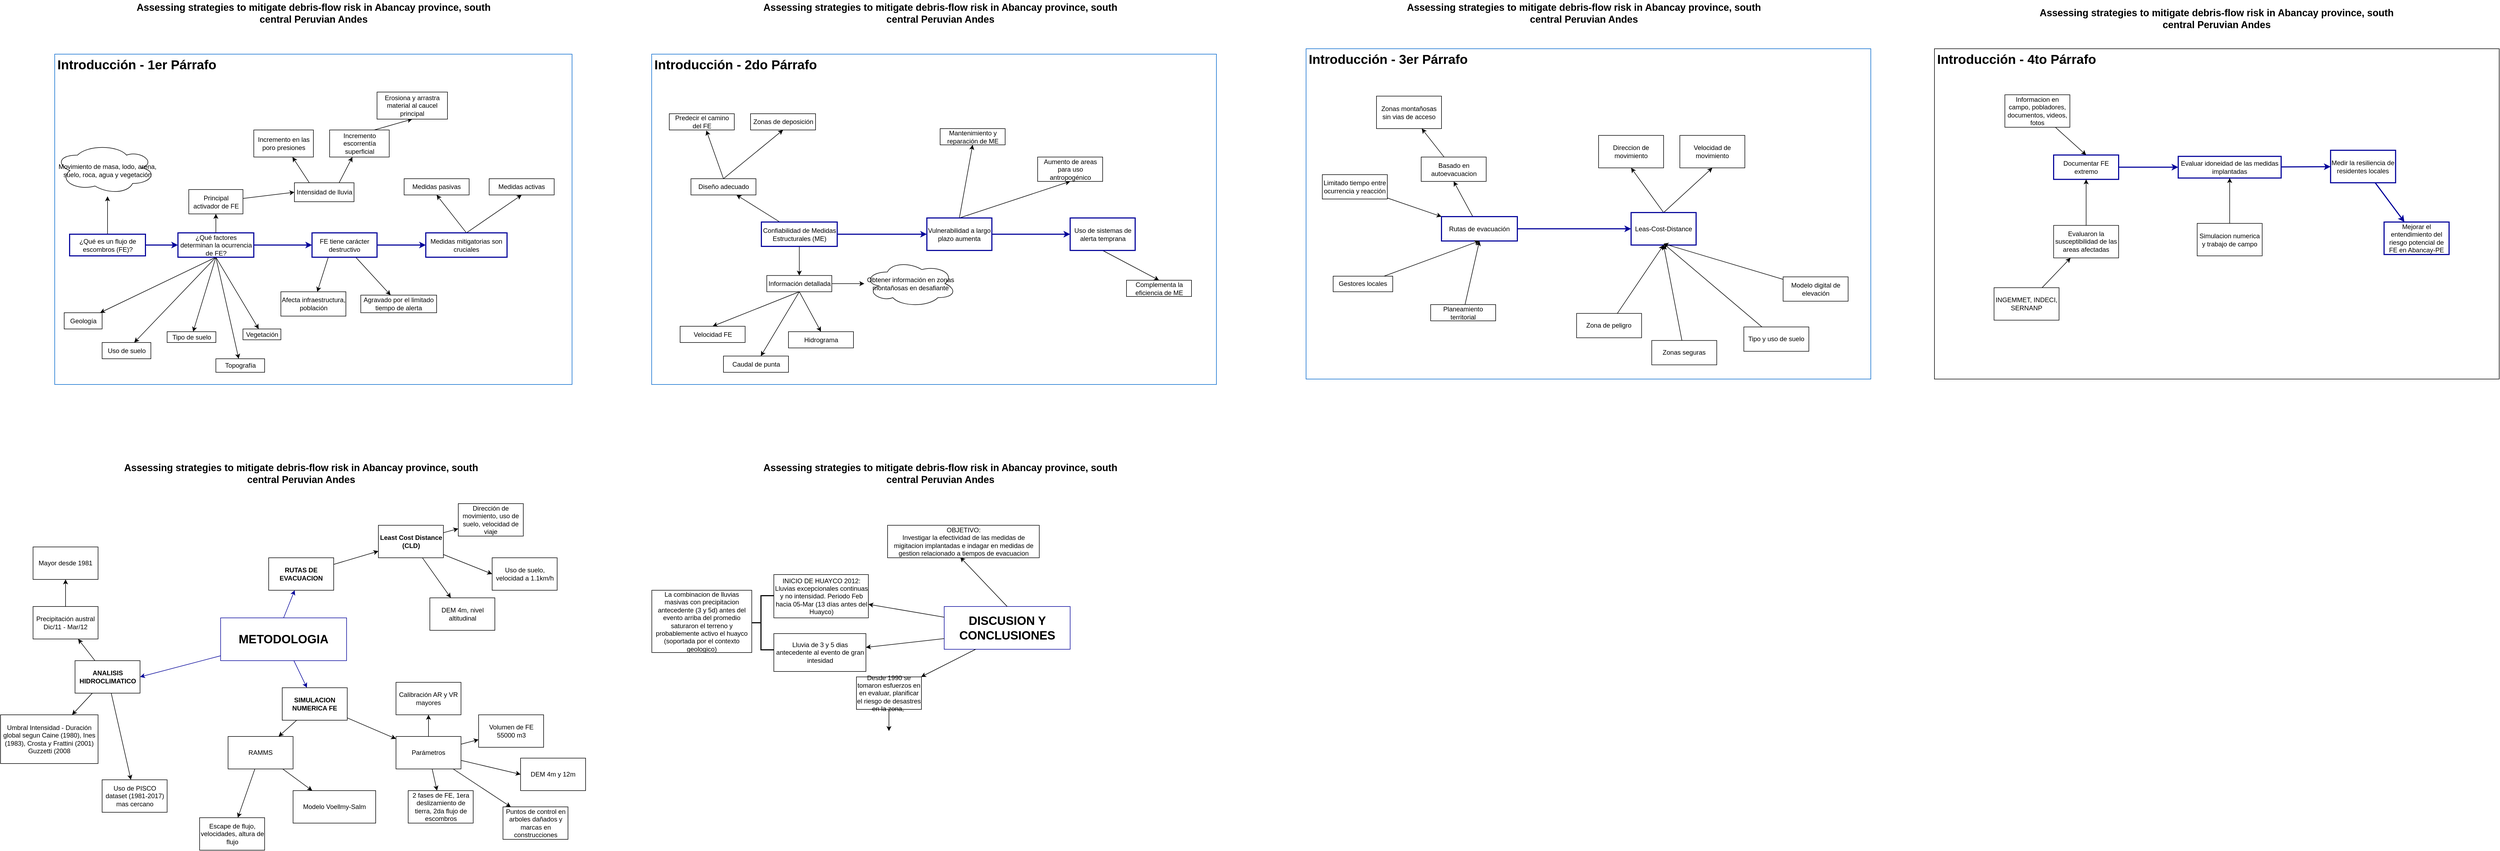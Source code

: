 <mxfile version="13.10.4" type="github">
  <diagram id="wpLm4l1lKHVmqFgt216w" name="Page-1">
    <mxGraphModel dx="868" dy="450" grid="1" gridSize="10" guides="1" tooltips="1" connect="1" arrows="1" fold="1" page="1" pageScale="1" pageWidth="1169" pageHeight="827" math="0" shadow="0">
      <root>
        <mxCell id="0" />
        <mxCell id="1" parent="0" />
        <mxCell id="ySZGsKwig4zXzQ0qDYDw-18" value="&lt;h1&gt;Introducción - 1er Párrafo&lt;/h1&gt;" style="text;html=1;spacing=5;spacingTop=-20;whiteSpace=wrap;overflow=hidden;rounded=0;strokeColor=#0066CC;direction=west;" parent="1" vertex="1">
          <mxGeometry x="130" y="130" width="955" height="610" as="geometry" />
        </mxCell>
        <mxCell id="wNgRPNMnROrw59EM7K4U-3" value="" style="edgeStyle=orthogonalEdgeStyle;rounded=0;orthogonalLoop=1;jettySize=auto;html=1;strokeColor=#000099;strokeWidth=2;" parent="1" source="5baozU0yPbvPERcWP2Hg-1" target="wNgRPNMnROrw59EM7K4U-1" edge="1">
          <mxGeometry relative="1" as="geometry" />
        </mxCell>
        <mxCell id="wNgRPNMnROrw59EM7K4U-36" value="" style="edgeStyle=none;rounded=0;orthogonalLoop=1;jettySize=auto;html=1;" parent="1" source="5baozU0yPbvPERcWP2Hg-1" target="wNgRPNMnROrw59EM7K4U-35" edge="1">
          <mxGeometry relative="1" as="geometry" />
        </mxCell>
        <mxCell id="5baozU0yPbvPERcWP2Hg-1" value="¿Qué es un flujo de escombros (FE)?" style="rounded=0;whiteSpace=wrap;html=1;strokeColor=#000099;strokeWidth=2;" parent="1" vertex="1">
          <mxGeometry x="157.5" y="462.5" width="140" height="40" as="geometry" />
        </mxCell>
        <mxCell id="5baozU0yPbvPERcWP2Hg-2" value="&lt;div style=&quot;font-size: 18px&quot;&gt;&lt;font style=&quot;font-size: 18px&quot;&gt;&lt;b&gt;Assessing strategies to mitigate debris-flow risk in Abancay province,&amp;nbsp;&lt;/b&gt;&lt;/font&gt;&lt;b&gt;south central Peruvian Andes&lt;/b&gt;&lt;/div&gt;" style="text;html=1;strokeColor=none;fillColor=none;align=center;verticalAlign=middle;whiteSpace=wrap;rounded=0;" parent="1" vertex="1">
          <mxGeometry x="277.5" y="30" width="660" height="50" as="geometry" />
        </mxCell>
        <mxCell id="fSxVsInOuan3p5r798gy-10" value="" style="edgeStyle=orthogonalEdgeStyle;rounded=0;orthogonalLoop=1;jettySize=auto;html=1;" parent="1" edge="1">
          <mxGeometry relative="1" as="geometry">
            <mxPoint x="625.0" y="290" as="sourcePoint" />
          </mxGeometry>
        </mxCell>
        <mxCell id="fSxVsInOuan3p5r798gy-11" value="" style="edgeStyle=orthogonalEdgeStyle;rounded=0;orthogonalLoop=1;jettySize=auto;html=1;" parent="1" edge="1">
          <mxGeometry relative="1" as="geometry">
            <mxPoint x="625.0" y="410" as="sourcePoint" />
          </mxGeometry>
        </mxCell>
        <mxCell id="wNgRPNMnROrw59EM7K4U-4" value="" style="edgeStyle=orthogonalEdgeStyle;rounded=0;orthogonalLoop=1;jettySize=auto;html=1;" parent="1" source="wNgRPNMnROrw59EM7K4U-1" target="wNgRPNMnROrw59EM7K4U-2" edge="1">
          <mxGeometry relative="1" as="geometry" />
        </mxCell>
        <mxCell id="wNgRPNMnROrw59EM7K4U-22" value="" style="rounded=0;orthogonalLoop=1;jettySize=auto;html=1;exitX=0.5;exitY=1;exitDx=0;exitDy=0;" parent="1" source="wNgRPNMnROrw59EM7K4U-1" target="wNgRPNMnROrw59EM7K4U-21" edge="1">
          <mxGeometry relative="1" as="geometry" />
        </mxCell>
        <mxCell id="wNgRPNMnROrw59EM7K4U-26" style="edgeStyle=none;rounded=0;orthogonalLoop=1;jettySize=auto;html=1;exitX=0.5;exitY=1;exitDx=0;exitDy=0;" parent="1" source="wNgRPNMnROrw59EM7K4U-1" target="wNgRPNMnROrw59EM7K4U-28" edge="1">
          <mxGeometry relative="1" as="geometry">
            <mxPoint x="477.5" y="617.5" as="targetPoint" />
          </mxGeometry>
        </mxCell>
        <mxCell id="wNgRPNMnROrw59EM7K4U-29" style="edgeStyle=none;rounded=0;orthogonalLoop=1;jettySize=auto;html=1;exitX=0.5;exitY=1;exitDx=0;exitDy=0;" parent="1" source="wNgRPNMnROrw59EM7K4U-1" target="wNgRPNMnROrw59EM7K4U-30" edge="1">
          <mxGeometry relative="1" as="geometry">
            <mxPoint x="267.5" y="717.5" as="targetPoint" />
          </mxGeometry>
        </mxCell>
        <mxCell id="wNgRPNMnROrw59EM7K4U-31" style="edgeStyle=none;rounded=0;orthogonalLoop=1;jettySize=auto;html=1;exitX=0.5;exitY=1;exitDx=0;exitDy=0;" parent="1" source="wNgRPNMnROrw59EM7K4U-1" target="wNgRPNMnROrw59EM7K4U-32" edge="1">
          <mxGeometry relative="1" as="geometry">
            <mxPoint x="417.676" y="697.5" as="targetPoint" />
          </mxGeometry>
        </mxCell>
        <mxCell id="wNgRPNMnROrw59EM7K4U-33" style="edgeStyle=none;rounded=0;orthogonalLoop=1;jettySize=auto;html=1;exitX=0.5;exitY=1;exitDx=0;exitDy=0;" parent="1" source="wNgRPNMnROrw59EM7K4U-1" target="wNgRPNMnROrw59EM7K4U-34" edge="1">
          <mxGeometry relative="1" as="geometry">
            <mxPoint x="627.5" y="667.5" as="targetPoint" />
          </mxGeometry>
        </mxCell>
        <mxCell id="ySZGsKwig4zXzQ0qDYDw-6" value="" style="edgeStyle=none;rounded=0;orthogonalLoop=1;jettySize=auto;html=1;strokeColor=#000099;strokeWidth=2;" parent="1" source="wNgRPNMnROrw59EM7K4U-1" target="ySZGsKwig4zXzQ0qDYDw-5" edge="1">
          <mxGeometry relative="1" as="geometry" />
        </mxCell>
        <mxCell id="wNgRPNMnROrw59EM7K4U-1" value="¿Qué factores determinan la ocurrencia de FE?" style="rounded=0;whiteSpace=wrap;html=1;strokeColor=#000099;strokeWidth=2;" parent="1" vertex="1">
          <mxGeometry x="357.5" y="460" width="140" height="45" as="geometry" />
        </mxCell>
        <mxCell id="wNgRPNMnROrw59EM7K4U-38" value="" style="edgeStyle=none;rounded=0;orthogonalLoop=1;jettySize=auto;html=1;exitX=0.25;exitY=0;exitDx=0;exitDy=0;" parent="1" source="wNgRPNMnROrw59EM7K4U-42" target="wNgRPNMnROrw59EM7K4U-37" edge="1">
          <mxGeometry relative="1" as="geometry">
            <mxPoint x="605.5" y="397.5" as="sourcePoint" />
          </mxGeometry>
        </mxCell>
        <mxCell id="wNgRPNMnROrw59EM7K4U-41" value="" style="edgeStyle=none;rounded=0;orthogonalLoop=1;jettySize=auto;html=1;exitX=0.75;exitY=0;exitDx=0;exitDy=0;" parent="1" source="wNgRPNMnROrw59EM7K4U-42" target="wNgRPNMnROrw59EM7K4U-40" edge="1">
          <mxGeometry relative="1" as="geometry">
            <mxPoint x="627.5" y="397.5" as="sourcePoint" />
          </mxGeometry>
        </mxCell>
        <mxCell id="wNgRPNMnROrw59EM7K4U-43" style="edgeStyle=none;rounded=0;orthogonalLoop=1;jettySize=auto;html=1;entryX=0;entryY=0.5;entryDx=0;entryDy=0;" parent="1" source="wNgRPNMnROrw59EM7K4U-2" target="wNgRPNMnROrw59EM7K4U-42" edge="1">
          <mxGeometry relative="1" as="geometry" />
        </mxCell>
        <mxCell id="wNgRPNMnROrw59EM7K4U-2" value="Principal activador de FE" style="rounded=0;whiteSpace=wrap;html=1;" parent="1" vertex="1">
          <mxGeometry x="377.5" y="380" width="100" height="45" as="geometry" />
        </mxCell>
        <mxCell id="wNgRPNMnROrw59EM7K4U-21" value="Geología" style="whiteSpace=wrap;html=1;rounded=0;" parent="1" vertex="1">
          <mxGeometry x="147.5" y="607.5" width="70" height="30" as="geometry" />
        </mxCell>
        <mxCell id="wNgRPNMnROrw59EM7K4U-28" value="Topografía" style="rounded=0;whiteSpace=wrap;html=1;" parent="1" vertex="1">
          <mxGeometry x="427.5" y="692.5" width="90" height="25" as="geometry" />
        </mxCell>
        <mxCell id="wNgRPNMnROrw59EM7K4U-30" value="Uso de suelo" style="rounded=0;whiteSpace=wrap;html=1;" parent="1" vertex="1">
          <mxGeometry x="217.5" y="662.5" width="90" height="30" as="geometry" />
        </mxCell>
        <mxCell id="wNgRPNMnROrw59EM7K4U-32" value="Tipo de suelo" style="rounded=0;whiteSpace=wrap;html=1;" parent="1" vertex="1">
          <mxGeometry x="337.5" y="642.5" width="90" height="20" as="geometry" />
        </mxCell>
        <mxCell id="wNgRPNMnROrw59EM7K4U-34" value="Vegetación" style="rounded=0;whiteSpace=wrap;html=1;" parent="1" vertex="1">
          <mxGeometry x="477.5" y="637.5" width="70" height="20" as="geometry" />
        </mxCell>
        <mxCell id="wNgRPNMnROrw59EM7K4U-35" value="Movimiento de masa, lodo, arena, suelo, roca, agua y vegetación" style="ellipse;shape=cloud;whiteSpace=wrap;html=1;rounded=0;direction=west;" parent="1" vertex="1">
          <mxGeometry x="135" y="297.5" width="185" height="95" as="geometry" />
        </mxCell>
        <mxCell id="wNgRPNMnROrw59EM7K4U-37" value="Incremento en las poro presiones" style="rounded=0;whiteSpace=wrap;html=1;" parent="1" vertex="1">
          <mxGeometry x="497.5" y="270" width="110" height="50" as="geometry" />
        </mxCell>
        <mxCell id="ySZGsKwig4zXzQ0qDYDw-3" style="rounded=0;orthogonalLoop=1;jettySize=auto;html=1;exitX=0.75;exitY=0;exitDx=0;exitDy=0;entryX=0.5;entryY=1;entryDx=0;entryDy=0;" parent="1" source="wNgRPNMnROrw59EM7K4U-40" target="ySZGsKwig4zXzQ0qDYDw-2" edge="1">
          <mxGeometry relative="1" as="geometry" />
        </mxCell>
        <mxCell id="wNgRPNMnROrw59EM7K4U-40" value="Incremento escorrentía superficial" style="rounded=0;whiteSpace=wrap;html=1;" parent="1" vertex="1">
          <mxGeometry x="637.5" y="270" width="110" height="50" as="geometry" />
        </mxCell>
        <mxCell id="wNgRPNMnROrw59EM7K4U-42" value="Intensidad de lluvia" style="rounded=0;whiteSpace=wrap;html=1;" parent="1" vertex="1">
          <mxGeometry x="572.5" y="367.5" width="110" height="35" as="geometry" />
        </mxCell>
        <mxCell id="ySZGsKwig4zXzQ0qDYDw-2" value="Erosiona y arrastra material al caucel principal" style="rounded=0;whiteSpace=wrap;html=1;" parent="1" vertex="1">
          <mxGeometry x="725" y="200" width="130" height="50" as="geometry" />
        </mxCell>
        <mxCell id="ySZGsKwig4zXzQ0qDYDw-8" value="" style="edgeStyle=none;rounded=0;orthogonalLoop=1;jettySize=auto;html=1;" parent="1" source="ySZGsKwig4zXzQ0qDYDw-5" target="ySZGsKwig4zXzQ0qDYDw-7" edge="1">
          <mxGeometry relative="1" as="geometry" />
        </mxCell>
        <mxCell id="ySZGsKwig4zXzQ0qDYDw-9" style="edgeStyle=none;rounded=0;orthogonalLoop=1;jettySize=auto;html=1;exitX=0.25;exitY=1;exitDx=0;exitDy=0;" parent="1" source="ySZGsKwig4zXzQ0qDYDw-5" target="ySZGsKwig4zXzQ0qDYDw-10" edge="1">
          <mxGeometry relative="1" as="geometry">
            <mxPoint x="605" y="560" as="targetPoint" />
          </mxGeometry>
        </mxCell>
        <mxCell id="ySZGsKwig4zXzQ0qDYDw-12" value="" style="edgeStyle=none;rounded=0;orthogonalLoop=1;jettySize=auto;html=1;strokeColor=#000099;strokeWidth=2;" parent="1" source="ySZGsKwig4zXzQ0qDYDw-5" target="ySZGsKwig4zXzQ0qDYDw-11" edge="1">
          <mxGeometry relative="1" as="geometry" />
        </mxCell>
        <mxCell id="ySZGsKwig4zXzQ0qDYDw-5" value="FE tiene carácter destructivo" style="whiteSpace=wrap;html=1;rounded=0;strokeColor=#000099;strokeWidth=2;" parent="1" vertex="1">
          <mxGeometry x="605" y="460" width="120" height="45" as="geometry" />
        </mxCell>
        <mxCell id="ySZGsKwig4zXzQ0qDYDw-7" value="Agravado por el limitado tiempo de alerta" style="whiteSpace=wrap;html=1;rounded=0;" parent="1" vertex="1">
          <mxGeometry x="695" y="575" width="140" height="32.5" as="geometry" />
        </mxCell>
        <mxCell id="ySZGsKwig4zXzQ0qDYDw-10" value="Afecta infraestructura, población" style="rounded=0;whiteSpace=wrap;html=1;" parent="1" vertex="1">
          <mxGeometry x="547.5" y="568.75" width="120" height="45" as="geometry" />
        </mxCell>
        <mxCell id="ySZGsKwig4zXzQ0qDYDw-16" style="edgeStyle=none;rounded=0;orthogonalLoop=1;jettySize=auto;html=1;exitX=0.5;exitY=0;exitDx=0;exitDy=0;entryX=0.5;entryY=1;entryDx=0;entryDy=0;" parent="1" source="ySZGsKwig4zXzQ0qDYDw-11" target="ySZGsKwig4zXzQ0qDYDw-14" edge="1">
          <mxGeometry relative="1" as="geometry" />
        </mxCell>
        <mxCell id="ySZGsKwig4zXzQ0qDYDw-17" style="edgeStyle=none;rounded=0;orthogonalLoop=1;jettySize=auto;html=1;exitX=0.5;exitY=0;exitDx=0;exitDy=0;entryX=0.5;entryY=1;entryDx=0;entryDy=0;" parent="1" source="ySZGsKwig4zXzQ0qDYDw-11" target="ySZGsKwig4zXzQ0qDYDw-15" edge="1">
          <mxGeometry relative="1" as="geometry" />
        </mxCell>
        <mxCell id="ySZGsKwig4zXzQ0qDYDw-11" value="Medidas mitigatorias son cruciales" style="whiteSpace=wrap;html=1;rounded=0;strokeColor=#000099;strokeWidth=2;" parent="1" vertex="1">
          <mxGeometry x="815" y="460" width="150" height="45" as="geometry" />
        </mxCell>
        <mxCell id="ySZGsKwig4zXzQ0qDYDw-14" value="Medidas pasivas" style="rounded=0;whiteSpace=wrap;html=1;" parent="1" vertex="1">
          <mxGeometry x="775" y="360" width="120" height="30" as="geometry" />
        </mxCell>
        <mxCell id="ySZGsKwig4zXzQ0qDYDw-15" value="Medidas activas" style="rounded=0;whiteSpace=wrap;html=1;" parent="1" vertex="1">
          <mxGeometry x="932" y="360" width="120" height="30" as="geometry" />
        </mxCell>
        <mxCell id="ySZGsKwig4zXzQ0qDYDw-19" value="&lt;h1&gt;Introducción - 2do Párrafo&lt;/h1&gt;" style="text;html=1;spacing=5;spacingTop=-20;whiteSpace=wrap;overflow=hidden;rounded=0;strokeColor=#0066CC;" parent="1" vertex="1">
          <mxGeometry x="1232" y="130" width="1042.5" height="610" as="geometry" />
        </mxCell>
        <mxCell id="ySZGsKwig4zXzQ0qDYDw-20" value="&lt;div style=&quot;font-size: 18px&quot;&gt;&lt;font style=&quot;font-size: 18px&quot;&gt;&lt;b&gt;Assessing strategies to mitigate debris-flow risk in Abancay province,&amp;nbsp;&lt;/b&gt;&lt;/font&gt;&lt;b&gt;south central Peruvian Andes&lt;/b&gt;&lt;/div&gt;" style="text;html=1;strokeColor=none;fillColor=none;align=center;verticalAlign=middle;whiteSpace=wrap;rounded=0;" parent="1" vertex="1">
          <mxGeometry x="1434.5" y="30" width="660" height="50" as="geometry" />
        </mxCell>
        <mxCell id="ySZGsKwig4zXzQ0qDYDw-23" value="" style="edgeStyle=none;rounded=0;orthogonalLoop=1;jettySize=auto;html=1;" parent="1" source="ySZGsKwig4zXzQ0qDYDw-21" target="ySZGsKwig4zXzQ0qDYDw-22" edge="1">
          <mxGeometry relative="1" as="geometry" />
        </mxCell>
        <mxCell id="ySZGsKwig4zXzQ0qDYDw-29" value="" style="edgeStyle=none;rounded=0;orthogonalLoop=1;jettySize=auto;html=1;" parent="1" source="ySZGsKwig4zXzQ0qDYDw-21" target="ySZGsKwig4zXzQ0qDYDw-28" edge="1">
          <mxGeometry relative="1" as="geometry" />
        </mxCell>
        <mxCell id="Er21plmH31kkiSpSvX1S-9" value="" style="edgeStyle=none;rounded=0;orthogonalLoop=1;jettySize=auto;html=1;strokeColor=#000099;strokeWidth=2;" parent="1" source="ySZGsKwig4zXzQ0qDYDw-21" target="Er21plmH31kkiSpSvX1S-8" edge="1">
          <mxGeometry relative="1" as="geometry" />
        </mxCell>
        <mxCell id="ySZGsKwig4zXzQ0qDYDw-21" value="Confiabilidad de Medidas Estructurales (ME)" style="rounded=0;whiteSpace=wrap;html=1;fillColor=none;strokeColor=#000099;strokeWidth=2;" parent="1" vertex="1">
          <mxGeometry x="1434.5" y="440" width="140" height="45" as="geometry" />
        </mxCell>
        <mxCell id="ySZGsKwig4zXzQ0qDYDw-26" style="edgeStyle=none;rounded=0;orthogonalLoop=1;jettySize=auto;html=1;exitX=0.5;exitY=0;exitDx=0;exitDy=0;entryX=0.57;entryY=1.033;entryDx=0;entryDy=0;entryPerimeter=0;" parent="1" source="ySZGsKwig4zXzQ0qDYDw-22" target="ySZGsKwig4zXzQ0qDYDw-24" edge="1">
          <mxGeometry relative="1" as="geometry" />
        </mxCell>
        <mxCell id="ySZGsKwig4zXzQ0qDYDw-27" style="edgeStyle=none;rounded=0;orthogonalLoop=1;jettySize=auto;html=1;exitX=0.5;exitY=0;exitDx=0;exitDy=0;entryX=0.5;entryY=1;entryDx=0;entryDy=0;" parent="1" source="ySZGsKwig4zXzQ0qDYDw-22" target="ySZGsKwig4zXzQ0qDYDw-25" edge="1">
          <mxGeometry relative="1" as="geometry" />
        </mxCell>
        <mxCell id="ySZGsKwig4zXzQ0qDYDw-22" value="Diseño adecuado" style="rounded=0;whiteSpace=wrap;html=1;strokeColor=#000000;fillColor=none;" parent="1" vertex="1">
          <mxGeometry x="1304.5" y="360" width="120" height="30" as="geometry" />
        </mxCell>
        <mxCell id="ySZGsKwig4zXzQ0qDYDw-24" value="Predecir el camino del FE" style="rounded=0;whiteSpace=wrap;html=1;strokeColor=#000000;fillColor=none;" parent="1" vertex="1">
          <mxGeometry x="1264.5" y="240" width="120" height="30" as="geometry" />
        </mxCell>
        <mxCell id="ySZGsKwig4zXzQ0qDYDw-25" value="Zonas de deposición" style="rounded=0;whiteSpace=wrap;html=1;strokeColor=#000000;fillColor=none;" parent="1" vertex="1">
          <mxGeometry x="1414.5" y="240" width="120" height="30" as="geometry" />
        </mxCell>
        <mxCell id="Er21plmH31kkiSpSvX1S-3" style="rounded=0;orthogonalLoop=1;jettySize=auto;html=1;exitX=0.5;exitY=1;exitDx=0;exitDy=0;entryX=0.5;entryY=0;entryDx=0;entryDy=0;" parent="1" source="ySZGsKwig4zXzQ0qDYDw-28" target="ySZGsKwig4zXzQ0qDYDw-30" edge="1">
          <mxGeometry relative="1" as="geometry" />
        </mxCell>
        <mxCell id="Er21plmH31kkiSpSvX1S-4" style="edgeStyle=none;rounded=0;orthogonalLoop=1;jettySize=auto;html=1;exitX=0.5;exitY=1;exitDx=0;exitDy=0;" parent="1" source="ySZGsKwig4zXzQ0qDYDw-28" target="Er21plmH31kkiSpSvX1S-1" edge="1">
          <mxGeometry relative="1" as="geometry" />
        </mxCell>
        <mxCell id="Er21plmH31kkiSpSvX1S-5" style="edgeStyle=none;rounded=0;orthogonalLoop=1;jettySize=auto;html=1;exitX=0.5;exitY=1;exitDx=0;exitDy=0;entryX=0.5;entryY=0;entryDx=0;entryDy=0;" parent="1" source="ySZGsKwig4zXzQ0qDYDw-28" target="Er21plmH31kkiSpSvX1S-2" edge="1">
          <mxGeometry relative="1" as="geometry" />
        </mxCell>
        <mxCell id="Er21plmH31kkiSpSvX1S-7" value="" style="edgeStyle=none;rounded=0;orthogonalLoop=1;jettySize=auto;html=1;" parent="1" source="ySZGsKwig4zXzQ0qDYDw-28" target="Er21plmH31kkiSpSvX1S-6" edge="1">
          <mxGeometry relative="1" as="geometry" />
        </mxCell>
        <mxCell id="ySZGsKwig4zXzQ0qDYDw-28" value="Información detallada" style="whiteSpace=wrap;html=1;rounded=0;fillColor=none;" parent="1" vertex="1">
          <mxGeometry x="1444.5" y="538.75" width="120" height="30" as="geometry" />
        </mxCell>
        <mxCell id="ySZGsKwig4zXzQ0qDYDw-30" value="Velocidad FE" style="rounded=0;whiteSpace=wrap;html=1;strokeColor=#000000;fillColor=none;" parent="1" vertex="1">
          <mxGeometry x="1284.5" y="632.5" width="120" height="30" as="geometry" />
        </mxCell>
        <mxCell id="Er21plmH31kkiSpSvX1S-1" value="Caudal de punta" style="rounded=0;whiteSpace=wrap;html=1;strokeColor=#000000;fillColor=none;" parent="1" vertex="1">
          <mxGeometry x="1364.5" y="687.5" width="120" height="30" as="geometry" />
        </mxCell>
        <mxCell id="Er21plmH31kkiSpSvX1S-2" value="Hidrograma" style="rounded=0;whiteSpace=wrap;html=1;strokeColor=#000000;fillColor=none;" parent="1" vertex="1">
          <mxGeometry x="1484.5" y="642.5" width="120" height="30" as="geometry" />
        </mxCell>
        <mxCell id="Er21plmH31kkiSpSvX1S-6" value="Obtener información en zonas montañosas en desafiante" style="ellipse;shape=cloud;whiteSpace=wrap;html=1;rounded=0;fillColor=none;" parent="1" vertex="1">
          <mxGeometry x="1624.5" y="510.63" width="170" height="86.25" as="geometry" />
        </mxCell>
        <mxCell id="Er21plmH31kkiSpSvX1S-12" style="edgeStyle=none;rounded=0;orthogonalLoop=1;jettySize=auto;html=1;exitX=0.5;exitY=0;exitDx=0;exitDy=0;entryX=0.5;entryY=1;entryDx=0;entryDy=0;" parent="1" source="Er21plmH31kkiSpSvX1S-8" target="Er21plmH31kkiSpSvX1S-10" edge="1">
          <mxGeometry relative="1" as="geometry" />
        </mxCell>
        <mxCell id="Er21plmH31kkiSpSvX1S-13" style="edgeStyle=none;rounded=0;orthogonalLoop=1;jettySize=auto;html=1;exitX=0.5;exitY=0;exitDx=0;exitDy=0;entryX=0.5;entryY=1;entryDx=0;entryDy=0;" parent="1" source="Er21plmH31kkiSpSvX1S-8" target="Er21plmH31kkiSpSvX1S-11" edge="1">
          <mxGeometry relative="1" as="geometry" />
        </mxCell>
        <mxCell id="Er21plmH31kkiSpSvX1S-15" value="" style="edgeStyle=none;rounded=0;orthogonalLoop=1;jettySize=auto;html=1;strokeColor=#000099;strokeWidth=2;" parent="1" source="Er21plmH31kkiSpSvX1S-8" target="Er21plmH31kkiSpSvX1S-14" edge="1">
          <mxGeometry relative="1" as="geometry" />
        </mxCell>
        <mxCell id="Er21plmH31kkiSpSvX1S-8" value="Vulnerabilidad a largo plazo aumenta" style="whiteSpace=wrap;html=1;rounded=0;fillColor=none;strokeColor=#000099;strokeWidth=2;" parent="1" vertex="1">
          <mxGeometry x="1740" y="432.5" width="120" height="60" as="geometry" />
        </mxCell>
        <mxCell id="Er21plmH31kkiSpSvX1S-10" value="Mantenimiento y reparación de ME" style="rounded=0;whiteSpace=wrap;html=1;" parent="1" vertex="1">
          <mxGeometry x="1764.5" y="267.5" width="120" height="30" as="geometry" />
        </mxCell>
        <mxCell id="Er21plmH31kkiSpSvX1S-11" value="Aumento de areas para uso antropogénico" style="rounded=0;whiteSpace=wrap;html=1;" parent="1" vertex="1">
          <mxGeometry x="1944.5" y="320" width="120" height="45" as="geometry" />
        </mxCell>
        <mxCell id="Er21plmH31kkiSpSvX1S-17" style="edgeStyle=none;rounded=0;orthogonalLoop=1;jettySize=auto;html=1;exitX=0.5;exitY=1;exitDx=0;exitDy=0;entryX=0.5;entryY=0;entryDx=0;entryDy=0;" parent="1" source="Er21plmH31kkiSpSvX1S-14" target="Er21plmH31kkiSpSvX1S-16" edge="1">
          <mxGeometry relative="1" as="geometry" />
        </mxCell>
        <mxCell id="Er21plmH31kkiSpSvX1S-14" value="Uso de sistemas de alerta temprana" style="whiteSpace=wrap;html=1;rounded=0;fillColor=none;strokeColor=#000099;strokeWidth=2;" parent="1" vertex="1">
          <mxGeometry x="2004.5" y="432.5" width="120" height="60" as="geometry" />
        </mxCell>
        <mxCell id="Er21plmH31kkiSpSvX1S-16" value="Complementa la eficiencia de ME" style="rounded=0;whiteSpace=wrap;html=1;" parent="1" vertex="1">
          <mxGeometry x="2108.5" y="547.5" width="120" height="30" as="geometry" />
        </mxCell>
        <mxCell id="xFOhFiwMslcYFL14uzYc-1" value="&lt;h1&gt;Introducción - 3er Párrafo&lt;/h1&gt;" style="text;html=1;spacing=5;spacingTop=-20;whiteSpace=wrap;overflow=hidden;rounded=0;strokeColor=#0066CC;" parent="1" vertex="1">
          <mxGeometry x="2440" y="120" width="1042.5" height="610" as="geometry" />
        </mxCell>
        <mxCell id="xFOhFiwMslcYFL14uzYc-4" value="" style="edgeStyle=none;rounded=0;orthogonalLoop=1;jettySize=auto;html=1;strokeColor=#000099;strokeWidth=2;" parent="1" source="xFOhFiwMslcYFL14uzYc-5" target="xFOhFiwMslcYFL14uzYc-23" edge="1">
          <mxGeometry relative="1" as="geometry" />
        </mxCell>
        <mxCell id="2iJ0x8jLQ9vWATZGjLlb-4" style="rounded=0;orthogonalLoop=1;jettySize=auto;html=1;entryX=0.5;entryY=1;entryDx=0;entryDy=0;" parent="1" source="xFOhFiwMslcYFL14uzYc-5" target="2iJ0x8jLQ9vWATZGjLlb-3" edge="1">
          <mxGeometry relative="1" as="geometry" />
        </mxCell>
        <mxCell id="xFOhFiwMslcYFL14uzYc-5" value="Rutas de evacuación" style="rounded=0;whiteSpace=wrap;html=1;fillColor=none;strokeColor=#000099;strokeWidth=2;" parent="1" vertex="1">
          <mxGeometry x="2690" y="430" width="140" height="45" as="geometry" />
        </mxCell>
        <mxCell id="2iJ0x8jLQ9vWATZGjLlb-28" style="edgeStyle=none;rounded=0;orthogonalLoop=1;jettySize=auto;html=1;entryX=0.5;entryY=1;entryDx=0;entryDy=0;exitX=0.5;exitY=0;exitDx=0;exitDy=0;" parent="1" source="xFOhFiwMslcYFL14uzYc-23" target="2iJ0x8jLQ9vWATZGjLlb-15" edge="1">
          <mxGeometry relative="1" as="geometry" />
        </mxCell>
        <mxCell id="2iJ0x8jLQ9vWATZGjLlb-29" style="edgeStyle=none;rounded=0;orthogonalLoop=1;jettySize=auto;html=1;exitX=0.5;exitY=0;exitDx=0;exitDy=0;entryX=0.5;entryY=1;entryDx=0;entryDy=0;" parent="1" source="xFOhFiwMslcYFL14uzYc-23" target="2iJ0x8jLQ9vWATZGjLlb-17" edge="1">
          <mxGeometry relative="1" as="geometry" />
        </mxCell>
        <mxCell id="xFOhFiwMslcYFL14uzYc-23" value="Leas-Cost-Distance" style="whiteSpace=wrap;html=1;rounded=0;fillColor=none;strokeColor=#000099;strokeWidth=2;" parent="1" vertex="1">
          <mxGeometry x="3040" y="422.5" width="120" height="60" as="geometry" />
        </mxCell>
        <mxCell id="xFOhFiwMslcYFL14uzYc-29" value="&lt;div style=&quot;font-size: 18px&quot;&gt;&lt;font style=&quot;font-size: 18px&quot;&gt;&lt;b&gt;Assessing strategies to mitigate debris-flow risk in Abancay province,&amp;nbsp;&lt;/b&gt;&lt;/font&gt;&lt;b&gt;south central Peruvian Andes&lt;/b&gt;&lt;/div&gt;" style="text;html=1;strokeColor=none;fillColor=none;align=center;verticalAlign=middle;whiteSpace=wrap;rounded=0;" parent="1" vertex="1">
          <mxGeometry x="2622.5" y="30" width="660" height="50" as="geometry" />
        </mxCell>
        <mxCell id="2iJ0x8jLQ9vWATZGjLlb-6" value="" style="edgeStyle=none;rounded=0;orthogonalLoop=1;jettySize=auto;html=1;" parent="1" source="2iJ0x8jLQ9vWATZGjLlb-3" target="2iJ0x8jLQ9vWATZGjLlb-5" edge="1">
          <mxGeometry relative="1" as="geometry" />
        </mxCell>
        <mxCell id="2iJ0x8jLQ9vWATZGjLlb-3" value="Basado en autoevacuacion" style="rounded=0;whiteSpace=wrap;html=1;" parent="1" vertex="1">
          <mxGeometry x="2652.5" y="320" width="120" height="45" as="geometry" />
        </mxCell>
        <mxCell id="2iJ0x8jLQ9vWATZGjLlb-5" value="Zonas montañosas sin vias de acceso" style="whiteSpace=wrap;html=1;rounded=0;" parent="1" vertex="1">
          <mxGeometry x="2570" y="207.5" width="120" height="60" as="geometry" />
        </mxCell>
        <mxCell id="2iJ0x8jLQ9vWATZGjLlb-8" style="edgeStyle=none;rounded=0;orthogonalLoop=1;jettySize=auto;html=1;entryX=0.5;entryY=1;entryDx=0;entryDy=0;" parent="1" source="2iJ0x8jLQ9vWATZGjLlb-7" target="xFOhFiwMslcYFL14uzYc-5" edge="1">
          <mxGeometry relative="1" as="geometry" />
        </mxCell>
        <mxCell id="2iJ0x8jLQ9vWATZGjLlb-7" value="Gestores locales" style="rounded=0;whiteSpace=wrap;html=1;" parent="1" vertex="1">
          <mxGeometry x="2490" y="540" width="110" height="28.76" as="geometry" />
        </mxCell>
        <mxCell id="2iJ0x8jLQ9vWATZGjLlb-10" style="edgeStyle=none;rounded=0;orthogonalLoop=1;jettySize=auto;html=1;entryX=0.5;entryY=1;entryDx=0;entryDy=0;" parent="1" source="2iJ0x8jLQ9vWATZGjLlb-9" target="xFOhFiwMslcYFL14uzYc-5" edge="1">
          <mxGeometry relative="1" as="geometry" />
        </mxCell>
        <mxCell id="2iJ0x8jLQ9vWATZGjLlb-9" value="Planeamiento territorial" style="rounded=0;whiteSpace=wrap;html=1;" parent="1" vertex="1">
          <mxGeometry x="2670" y="592.5" width="120" height="30" as="geometry" />
        </mxCell>
        <mxCell id="2iJ0x8jLQ9vWATZGjLlb-14" style="edgeStyle=none;rounded=0;orthogonalLoop=1;jettySize=auto;html=1;entryX=0;entryY=0;entryDx=0;entryDy=0;" parent="1" source="2iJ0x8jLQ9vWATZGjLlb-13" target="xFOhFiwMslcYFL14uzYc-5" edge="1">
          <mxGeometry relative="1" as="geometry" />
        </mxCell>
        <mxCell id="2iJ0x8jLQ9vWATZGjLlb-13" value="Limitado tiempo entre ocurrencia y reacción" style="rounded=0;whiteSpace=wrap;html=1;" parent="1" vertex="1">
          <mxGeometry x="2470" y="352.5" width="120" height="45" as="geometry" />
        </mxCell>
        <mxCell id="2iJ0x8jLQ9vWATZGjLlb-15" value="Direccion de movimiento" style="rounded=0;whiteSpace=wrap;html=1;" parent="1" vertex="1">
          <mxGeometry x="2980" y="280" width="120" height="60" as="geometry" />
        </mxCell>
        <mxCell id="2iJ0x8jLQ9vWATZGjLlb-26" style="edgeStyle=none;rounded=0;orthogonalLoop=1;jettySize=auto;html=1;" parent="1" source="2iJ0x8jLQ9vWATZGjLlb-16" edge="1">
          <mxGeometry relative="1" as="geometry">
            <mxPoint x="3100" y="480" as="targetPoint" />
          </mxGeometry>
        </mxCell>
        <mxCell id="2iJ0x8jLQ9vWATZGjLlb-16" value="Tipo y uso de suelo" style="rounded=0;whiteSpace=wrap;html=1;" parent="1" vertex="1">
          <mxGeometry x="3248.13" y="633.75" width="120" height="45" as="geometry" />
        </mxCell>
        <mxCell id="2iJ0x8jLQ9vWATZGjLlb-17" value="Velocidad de movimiento" style="rounded=0;whiteSpace=wrap;html=1;" parent="1" vertex="1">
          <mxGeometry x="3130" y="280" width="120" height="60" as="geometry" />
        </mxCell>
        <mxCell id="2iJ0x8jLQ9vWATZGjLlb-23" style="edgeStyle=none;rounded=0;orthogonalLoop=1;jettySize=auto;html=1;entryX=0.5;entryY=1;entryDx=0;entryDy=0;" parent="1" source="2iJ0x8jLQ9vWATZGjLlb-18" target="xFOhFiwMslcYFL14uzYc-23" edge="1">
          <mxGeometry relative="1" as="geometry" />
        </mxCell>
        <mxCell id="2iJ0x8jLQ9vWATZGjLlb-18" value="Zona de peligro" style="rounded=0;whiteSpace=wrap;html=1;" parent="1" vertex="1">
          <mxGeometry x="2939.38" y="608.75" width="120" height="45" as="geometry" />
        </mxCell>
        <mxCell id="2iJ0x8jLQ9vWATZGjLlb-25" style="edgeStyle=none;rounded=0;orthogonalLoop=1;jettySize=auto;html=1;" parent="1" source="2iJ0x8jLQ9vWATZGjLlb-21" edge="1">
          <mxGeometry relative="1" as="geometry">
            <mxPoint x="3100" y="480" as="targetPoint" />
          </mxGeometry>
        </mxCell>
        <mxCell id="2iJ0x8jLQ9vWATZGjLlb-21" value="Modelo digital de elevación" style="rounded=0;whiteSpace=wrap;html=1;" parent="1" vertex="1">
          <mxGeometry x="3320.63" y="541.25" width="120" height="45" as="geometry" />
        </mxCell>
        <mxCell id="2iJ0x8jLQ9vWATZGjLlb-24" style="edgeStyle=none;rounded=0;orthogonalLoop=1;jettySize=auto;html=1;entryX=0.5;entryY=1;entryDx=0;entryDy=0;" parent="1" source="2iJ0x8jLQ9vWATZGjLlb-22" target="xFOhFiwMslcYFL14uzYc-23" edge="1">
          <mxGeometry relative="1" as="geometry" />
        </mxCell>
        <mxCell id="2iJ0x8jLQ9vWATZGjLlb-22" value="Zonas seguras" style="rounded=0;whiteSpace=wrap;html=1;" parent="1" vertex="1">
          <mxGeometry x="3078.13" y="658.75" width="120" height="45" as="geometry" />
        </mxCell>
        <mxCell id="2iJ0x8jLQ9vWATZGjLlb-31" value="&lt;h1&gt;Introducción - 4to Párrafo&lt;/h1&gt;" style="text;html=1;spacing=5;spacingTop=-20;whiteSpace=wrap;overflow=hidden;rounded=0;strokeColor=#000000;" parent="1" vertex="1">
          <mxGeometry x="3600" y="120" width="1042.5" height="610" as="geometry" />
        </mxCell>
        <mxCell id="2iJ0x8jLQ9vWATZGjLlb-32" value="&lt;div style=&quot;font-size: 18px&quot;&gt;&lt;font style=&quot;font-size: 18px&quot;&gt;&lt;b&gt;Assessing strategies to mitigate debris-flow risk in Abancay province,&amp;nbsp;&lt;/b&gt;&lt;/font&gt;&lt;b&gt;south central Peruvian Andes&lt;/b&gt;&lt;/div&gt;" style="text;html=1;strokeColor=none;fillColor=none;align=center;verticalAlign=middle;whiteSpace=wrap;rounded=0;" parent="1" vertex="1">
          <mxGeometry x="3791.25" y="40" width="660" height="50" as="geometry" />
        </mxCell>
        <mxCell id="2iJ0x8jLQ9vWATZGjLlb-42" style="edgeStyle=none;rounded=0;orthogonalLoop=1;jettySize=auto;html=1;entryX=0;entryY=0.5;entryDx=0;entryDy=0;strokeWidth=2;strokeColor=#000099;" parent="1" source="2iJ0x8jLQ9vWATZGjLlb-33" target="2iJ0x8jLQ9vWATZGjLlb-34" edge="1">
          <mxGeometry relative="1" as="geometry" />
        </mxCell>
        <mxCell id="2iJ0x8jLQ9vWATZGjLlb-33" value="Documentar FE extremo" style="rounded=0;whiteSpace=wrap;html=1;strokeWidth=2;strokeColor=#000099;" parent="1" vertex="1">
          <mxGeometry x="3820" y="316.25" width="120" height="45" as="geometry" />
        </mxCell>
        <mxCell id="2iJ0x8jLQ9vWATZGjLlb-43" style="edgeStyle=none;rounded=0;orthogonalLoop=1;jettySize=auto;html=1;strokeWidth=2;strokeColor=#000099;" parent="1" source="2iJ0x8jLQ9vWATZGjLlb-34" target="2iJ0x8jLQ9vWATZGjLlb-35" edge="1">
          <mxGeometry relative="1" as="geometry" />
        </mxCell>
        <mxCell id="2iJ0x8jLQ9vWATZGjLlb-34" value="Evaluar idoneidad de las medidas implantadas" style="rounded=0;whiteSpace=wrap;html=1;strokeWidth=2;strokeColor=#000099;" parent="1" vertex="1">
          <mxGeometry x="4050" y="318.75" width="190" height="40" as="geometry" />
        </mxCell>
        <mxCell id="2iJ0x8jLQ9vWATZGjLlb-52" value="" style="edgeStyle=none;rounded=0;orthogonalLoop=1;jettySize=auto;html=1;strokeWidth=2;strokeColor=#000099;" parent="1" source="2iJ0x8jLQ9vWATZGjLlb-35" target="2iJ0x8jLQ9vWATZGjLlb-51" edge="1">
          <mxGeometry relative="1" as="geometry" />
        </mxCell>
        <mxCell id="2iJ0x8jLQ9vWATZGjLlb-35" value="Medir la resiliencia de residentes locales" style="rounded=0;whiteSpace=wrap;html=1;strokeWidth=2;strokeColor=#000099;" parent="1" vertex="1">
          <mxGeometry x="4331.25" y="307.5" width="120" height="60" as="geometry" />
        </mxCell>
        <mxCell id="2iJ0x8jLQ9vWATZGjLlb-38" value="" style="edgeStyle=none;rounded=0;orthogonalLoop=1;jettySize=auto;html=1;" parent="1" source="2iJ0x8jLQ9vWATZGjLlb-36" target="2iJ0x8jLQ9vWATZGjLlb-37" edge="1">
          <mxGeometry relative="1" as="geometry" />
        </mxCell>
        <mxCell id="2iJ0x8jLQ9vWATZGjLlb-36" value="INGEMMET, INDECI, SERNANP" style="rounded=0;whiteSpace=wrap;html=1;" parent="1" vertex="1">
          <mxGeometry x="3710" y="561.25" width="120" height="60" as="geometry" />
        </mxCell>
        <mxCell id="2iJ0x8jLQ9vWATZGjLlb-39" style="edgeStyle=none;rounded=0;orthogonalLoop=1;jettySize=auto;html=1;entryX=0.5;entryY=1;entryDx=0;entryDy=0;" parent="1" source="2iJ0x8jLQ9vWATZGjLlb-37" target="2iJ0x8jLQ9vWATZGjLlb-33" edge="1">
          <mxGeometry relative="1" as="geometry" />
        </mxCell>
        <mxCell id="2iJ0x8jLQ9vWATZGjLlb-37" value="Evaluaron la susceptibilidad de las areas afectadas" style="rounded=0;whiteSpace=wrap;html=1;" parent="1" vertex="1">
          <mxGeometry x="3820" y="446.25" width="120" height="60" as="geometry" />
        </mxCell>
        <mxCell id="2iJ0x8jLQ9vWATZGjLlb-46" style="edgeStyle=none;rounded=0;orthogonalLoop=1;jettySize=auto;html=1;entryX=0.5;entryY=1;entryDx=0;entryDy=0;strokeWidth=1;" parent="1" source="2iJ0x8jLQ9vWATZGjLlb-44" target="2iJ0x8jLQ9vWATZGjLlb-34" edge="1">
          <mxGeometry relative="1" as="geometry" />
        </mxCell>
        <mxCell id="2iJ0x8jLQ9vWATZGjLlb-44" value="Simulacion numerica y trabajo de campo" style="rounded=0;whiteSpace=wrap;html=1;strokeWidth=1;" parent="1" vertex="1">
          <mxGeometry x="4085" y="442.5" width="120" height="60" as="geometry" />
        </mxCell>
        <mxCell id="2iJ0x8jLQ9vWATZGjLlb-50" style="edgeStyle=none;rounded=0;orthogonalLoop=1;jettySize=auto;html=1;entryX=0.5;entryY=0;entryDx=0;entryDy=0;strokeColor=#000000;strokeWidth=1;" parent="1" source="2iJ0x8jLQ9vWATZGjLlb-49" target="2iJ0x8jLQ9vWATZGjLlb-33" edge="1">
          <mxGeometry relative="1" as="geometry" />
        </mxCell>
        <mxCell id="2iJ0x8jLQ9vWATZGjLlb-49" value="Informacion en campo, pobladores, documentos, videos, fotos" style="rounded=0;whiteSpace=wrap;html=1;strokeColor=#000000;strokeWidth=1;" parent="1" vertex="1">
          <mxGeometry x="3730" y="205" width="120" height="60" as="geometry" />
        </mxCell>
        <mxCell id="2iJ0x8jLQ9vWATZGjLlb-51" value="Mejorar el entendimiento del riesgo potencial de FE en Abancay-PE" style="whiteSpace=wrap;html=1;rounded=0;strokeColor=#000099;strokeWidth=2;" parent="1" vertex="1">
          <mxGeometry x="4430" y="440" width="120" height="60" as="geometry" />
        </mxCell>
        <mxCell id="vYYVeHFWFDDA40Wc0l0g-1" value="&lt;div style=&quot;font-size: 18px&quot;&gt;&lt;font style=&quot;font-size: 18px&quot;&gt;&lt;b&gt;Assessing strategies to mitigate debris-flow risk in Abancay province,&amp;nbsp;&lt;/b&gt;&lt;/font&gt;&lt;b&gt;south central Peruvian Andes&lt;/b&gt;&lt;/div&gt;" style="text;html=1;strokeColor=none;fillColor=none;align=center;verticalAlign=middle;whiteSpace=wrap;rounded=0;" parent="1" vertex="1">
          <mxGeometry x="255" y="880" width="660" height="50" as="geometry" />
        </mxCell>
        <mxCell id="vYYVeHFWFDDA40Wc0l0g-12" style="edgeStyle=none;rounded=0;orthogonalLoop=1;jettySize=auto;html=1;entryX=1;entryY=0.5;entryDx=0;entryDy=0;strokeColor=#000099;" parent="1" source="vYYVeHFWFDDA40Wc0l0g-2" target="vYYVeHFWFDDA40Wc0l0g-3" edge="1">
          <mxGeometry relative="1" as="geometry" />
        </mxCell>
        <mxCell id="vYYVeHFWFDDA40Wc0l0g-14" value="" style="edgeStyle=none;rounded=0;orthogonalLoop=1;jettySize=auto;html=1;strokeColor=#000099;" parent="1" source="vYYVeHFWFDDA40Wc0l0g-2" target="vYYVeHFWFDDA40Wc0l0g-13" edge="1">
          <mxGeometry relative="1" as="geometry" />
        </mxCell>
        <mxCell id="vYYVeHFWFDDA40Wc0l0g-35" value="" style="edgeStyle=none;rounded=0;orthogonalLoop=1;jettySize=auto;html=1;exitX=0.5;exitY=0;exitDx=0;exitDy=0;strokeColor=#000099;" parent="1" source="vYYVeHFWFDDA40Wc0l0g-2" target="vYYVeHFWFDDA40Wc0l0g-34" edge="1">
          <mxGeometry relative="1" as="geometry">
            <mxPoint x="623.745" y="1171" as="sourcePoint" />
          </mxGeometry>
        </mxCell>
        <mxCell id="vYYVeHFWFDDA40Wc0l0g-2" value="&lt;b&gt;&lt;font style=&quot;font-size: 22px&quot;&gt;METODOLOGIA&lt;/font&gt;&lt;/b&gt;" style="rounded=0;whiteSpace=wrap;html=1;strokeColor=#000099;" parent="1" vertex="1">
          <mxGeometry x="436.25" y="1171" width="232.5" height="79" as="geometry" />
        </mxCell>
        <mxCell id="vYYVeHFWFDDA40Wc0l0g-5" value="" style="rounded=0;orthogonalLoop=1;jettySize=auto;html=1;" parent="1" source="vYYVeHFWFDDA40Wc0l0g-3" target="vYYVeHFWFDDA40Wc0l0g-4" edge="1">
          <mxGeometry relative="1" as="geometry" />
        </mxCell>
        <mxCell id="vYYVeHFWFDDA40Wc0l0g-9" value="" style="edgeStyle=none;rounded=0;orthogonalLoop=1;jettySize=auto;html=1;" parent="1" source="vYYVeHFWFDDA40Wc0l0g-3" target="vYYVeHFWFDDA40Wc0l0g-8" edge="1">
          <mxGeometry relative="1" as="geometry" />
        </mxCell>
        <mxCell id="vYYVeHFWFDDA40Wc0l0g-10" style="edgeStyle=none;rounded=0;orthogonalLoop=1;jettySize=auto;html=1;" parent="1" source="vYYVeHFWFDDA40Wc0l0g-3" target="vYYVeHFWFDDA40Wc0l0g-11" edge="1">
          <mxGeometry relative="1" as="geometry">
            <mxPoint x="120" y="1390" as="targetPoint" />
          </mxGeometry>
        </mxCell>
        <mxCell id="vYYVeHFWFDDA40Wc0l0g-3" value="&lt;b&gt;ANALISIS HIDROCLIMATICO&lt;/b&gt;" style="rounded=0;whiteSpace=wrap;html=1;" parent="1" vertex="1">
          <mxGeometry x="167.5" y="1250" width="120" height="60" as="geometry" />
        </mxCell>
        <mxCell id="vYYVeHFWFDDA40Wc0l0g-7" value="" style="edgeStyle=none;rounded=0;orthogonalLoop=1;jettySize=auto;html=1;entryX=0.5;entryY=1;entryDx=0;entryDy=0;" parent="1" source="vYYVeHFWFDDA40Wc0l0g-4" target="vYYVeHFWFDDA40Wc0l0g-6" edge="1">
          <mxGeometry relative="1" as="geometry">
            <mxPoint x="150" y="1100" as="targetPoint" />
          </mxGeometry>
        </mxCell>
        <mxCell id="vYYVeHFWFDDA40Wc0l0g-4" value="Precipitación austral Dic/11 - Mar/12" style="rounded=0;whiteSpace=wrap;html=1;" parent="1" vertex="1">
          <mxGeometry x="90" y="1150" width="120" height="60" as="geometry" />
        </mxCell>
        <mxCell id="vYYVeHFWFDDA40Wc0l0g-6" value="Mayor desde 1981" style="rounded=0;whiteSpace=wrap;html=1;" parent="1" vertex="1">
          <mxGeometry x="90" y="1040" width="120" height="60" as="geometry" />
        </mxCell>
        <mxCell id="vYYVeHFWFDDA40Wc0l0g-8" value="Uso de PISCO dataset (1981-2017) mas cercano" style="rounded=0;whiteSpace=wrap;html=1;" parent="1" vertex="1">
          <mxGeometry x="217.5" y="1470" width="120" height="60" as="geometry" />
        </mxCell>
        <mxCell id="vYYVeHFWFDDA40Wc0l0g-11" value="Umbral Intensidad - Duración global segun Caine (1980), Ines (1983), Crosta y Frattini (2001) Guzzetti (2008" style="rounded=0;whiteSpace=wrap;html=1;" parent="1" vertex="1">
          <mxGeometry x="30" y="1350" width="180" height="90" as="geometry" />
        </mxCell>
        <mxCell id="vYYVeHFWFDDA40Wc0l0g-16" value="" style="edgeStyle=none;rounded=0;orthogonalLoop=1;jettySize=auto;html=1;" parent="1" source="vYYVeHFWFDDA40Wc0l0g-13" target="vYYVeHFWFDDA40Wc0l0g-15" edge="1">
          <mxGeometry relative="1" as="geometry" />
        </mxCell>
        <mxCell id="vYYVeHFWFDDA40Wc0l0g-22" value="" style="edgeStyle=none;rounded=0;orthogonalLoop=1;jettySize=auto;html=1;" parent="1" source="vYYVeHFWFDDA40Wc0l0g-13" target="vYYVeHFWFDDA40Wc0l0g-21" edge="1">
          <mxGeometry relative="1" as="geometry" />
        </mxCell>
        <mxCell id="vYYVeHFWFDDA40Wc0l0g-13" value="&lt;b&gt;SIMULACION NUMERICA FE&lt;/b&gt;" style="rounded=0;whiteSpace=wrap;html=1;" parent="1" vertex="1">
          <mxGeometry x="550" y="1300" width="120" height="60" as="geometry" />
        </mxCell>
        <mxCell id="vYYVeHFWFDDA40Wc0l0g-18" value="" style="edgeStyle=none;rounded=0;orthogonalLoop=1;jettySize=auto;html=1;" parent="1" source="vYYVeHFWFDDA40Wc0l0g-15" target="vYYVeHFWFDDA40Wc0l0g-17" edge="1">
          <mxGeometry relative="1" as="geometry" />
        </mxCell>
        <mxCell id="vYYVeHFWFDDA40Wc0l0g-20" value="" style="edgeStyle=none;rounded=0;orthogonalLoop=1;jettySize=auto;html=1;" parent="1" source="vYYVeHFWFDDA40Wc0l0g-15" target="vYYVeHFWFDDA40Wc0l0g-19" edge="1">
          <mxGeometry relative="1" as="geometry" />
        </mxCell>
        <mxCell id="vYYVeHFWFDDA40Wc0l0g-15" value="RAMMS" style="rounded=0;whiteSpace=wrap;html=1;" parent="1" vertex="1">
          <mxGeometry x="450" y="1390" width="120" height="60" as="geometry" />
        </mxCell>
        <mxCell id="vYYVeHFWFDDA40Wc0l0g-17" value="Escape de flujo, velocidades, altura de flujo" style="rounded=0;whiteSpace=wrap;html=1;" parent="1" vertex="1">
          <mxGeometry x="397.5" y="1540" width="120" height="60" as="geometry" />
        </mxCell>
        <mxCell id="vYYVeHFWFDDA40Wc0l0g-19" value="Modelo Voellmy-Salm" style="rounded=0;whiteSpace=wrap;html=1;" parent="1" vertex="1">
          <mxGeometry x="570" y="1490" width="152.5" height="60" as="geometry" />
        </mxCell>
        <mxCell id="vYYVeHFWFDDA40Wc0l0g-24" value="" style="edgeStyle=none;rounded=0;orthogonalLoop=1;jettySize=auto;html=1;entryX=0;entryY=0.5;entryDx=0;entryDy=0;" parent="1" source="vYYVeHFWFDDA40Wc0l0g-21" target="vYYVeHFWFDDA40Wc0l0g-23" edge="1">
          <mxGeometry relative="1" as="geometry">
            <mxPoint x="1009.5" y="1457.976" as="targetPoint" />
          </mxGeometry>
        </mxCell>
        <mxCell id="vYYVeHFWFDDA40Wc0l0g-26" value="" style="edgeStyle=none;rounded=0;orthogonalLoop=1;jettySize=auto;html=1;" parent="1" source="vYYVeHFWFDDA40Wc0l0g-21" target="vYYVeHFWFDDA40Wc0l0g-25" edge="1">
          <mxGeometry relative="1" as="geometry" />
        </mxCell>
        <mxCell id="vYYVeHFWFDDA40Wc0l0g-28" value="" style="edgeStyle=none;rounded=0;orthogonalLoop=1;jettySize=auto;html=1;" parent="1" source="vYYVeHFWFDDA40Wc0l0g-21" target="vYYVeHFWFDDA40Wc0l0g-27" edge="1">
          <mxGeometry relative="1" as="geometry" />
        </mxCell>
        <mxCell id="vYYVeHFWFDDA40Wc0l0g-30" value="" style="edgeStyle=none;rounded=0;orthogonalLoop=1;jettySize=auto;html=1;" parent="1" source="vYYVeHFWFDDA40Wc0l0g-21" target="vYYVeHFWFDDA40Wc0l0g-29" edge="1">
          <mxGeometry relative="1" as="geometry" />
        </mxCell>
        <mxCell id="vYYVeHFWFDDA40Wc0l0g-31" style="edgeStyle=none;rounded=0;orthogonalLoop=1;jettySize=auto;html=1;" parent="1" source="vYYVeHFWFDDA40Wc0l0g-21" target="vYYVeHFWFDDA40Wc0l0g-32" edge="1">
          <mxGeometry relative="1" as="geometry">
            <mxPoint x="1017.5" y="1550" as="targetPoint" />
          </mxGeometry>
        </mxCell>
        <mxCell id="vYYVeHFWFDDA40Wc0l0g-21" value="Parámetros" style="rounded=0;whiteSpace=wrap;html=1;" parent="1" vertex="1">
          <mxGeometry x="760" y="1390" width="120" height="60" as="geometry" />
        </mxCell>
        <mxCell id="vYYVeHFWFDDA40Wc0l0g-23" value="DEM 4m y 12m" style="rounded=0;whiteSpace=wrap;html=1;" parent="1" vertex="1">
          <mxGeometry x="990" y="1430" width="120" height="60" as="geometry" />
        </mxCell>
        <mxCell id="vYYVeHFWFDDA40Wc0l0g-25" value="Volumen de FE 55000 m3" style="rounded=0;whiteSpace=wrap;html=1;" parent="1" vertex="1">
          <mxGeometry x="912.5" y="1350" width="120" height="60" as="geometry" />
        </mxCell>
        <mxCell id="vYYVeHFWFDDA40Wc0l0g-27" value="2 fases de FE, 1era deslizamiento de tierra, 2da flujo de escombros" style="rounded=0;whiteSpace=wrap;html=1;" parent="1" vertex="1">
          <mxGeometry x="782.5" y="1490" width="120" height="60" as="geometry" />
        </mxCell>
        <mxCell id="vYYVeHFWFDDA40Wc0l0g-29" value="Calibración AR y VR mayores" style="rounded=0;whiteSpace=wrap;html=1;" parent="1" vertex="1">
          <mxGeometry x="760" y="1290" width="120" height="60" as="geometry" />
        </mxCell>
        <mxCell id="vYYVeHFWFDDA40Wc0l0g-32" value="Puntos de control en arboles dañados y marcas en construcciones" style="rounded=0;whiteSpace=wrap;html=1;" parent="1" vertex="1">
          <mxGeometry x="957.5" y="1520" width="120" height="60" as="geometry" />
        </mxCell>
        <mxCell id="vYYVeHFWFDDA40Wc0l0g-37" value="" style="edgeStyle=none;rounded=0;orthogonalLoop=1;jettySize=auto;html=1;" parent="1" source="vYYVeHFWFDDA40Wc0l0g-34" target="vYYVeHFWFDDA40Wc0l0g-36" edge="1">
          <mxGeometry relative="1" as="geometry" />
        </mxCell>
        <mxCell id="vYYVeHFWFDDA40Wc0l0g-34" value="&lt;b&gt;RUTAS DE EVACUACION&lt;/b&gt;" style="rounded=0;whiteSpace=wrap;html=1;" parent="1" vertex="1">
          <mxGeometry x="525" y="1060" width="120" height="60" as="geometry" />
        </mxCell>
        <mxCell id="vYYVeHFWFDDA40Wc0l0g-39" value="" style="edgeStyle=none;rounded=0;orthogonalLoop=1;jettySize=auto;html=1;" parent="1" source="vYYVeHFWFDDA40Wc0l0g-36" target="vYYVeHFWFDDA40Wc0l0g-38" edge="1">
          <mxGeometry relative="1" as="geometry" />
        </mxCell>
        <mxCell id="vYYVeHFWFDDA40Wc0l0g-41" value="" style="edgeStyle=none;rounded=0;orthogonalLoop=1;jettySize=auto;html=1;" parent="1" source="vYYVeHFWFDDA40Wc0l0g-36" target="vYYVeHFWFDDA40Wc0l0g-40" edge="1">
          <mxGeometry relative="1" as="geometry" />
        </mxCell>
        <mxCell id="vYYVeHFWFDDA40Wc0l0g-42" style="edgeStyle=none;rounded=0;orthogonalLoop=1;jettySize=auto;html=1;entryX=0;entryY=0.5;entryDx=0;entryDy=0;" parent="1" source="vYYVeHFWFDDA40Wc0l0g-36" target="vYYVeHFWFDDA40Wc0l0g-44" edge="1">
          <mxGeometry relative="1" as="geometry">
            <mxPoint x="1010" y="1090" as="targetPoint" />
          </mxGeometry>
        </mxCell>
        <mxCell id="vYYVeHFWFDDA40Wc0l0g-36" value="&lt;b&gt;Least Cost Distance (CLD)&lt;/b&gt;" style="rounded=0;whiteSpace=wrap;html=1;" parent="1" vertex="1">
          <mxGeometry x="727.5" y="1000" width="120" height="60" as="geometry" />
        </mxCell>
        <mxCell id="vYYVeHFWFDDA40Wc0l0g-38" value="Dirección de movimiento, uso de suelo, velocidad de viaje" style="rounded=0;whiteSpace=wrap;html=1;" parent="1" vertex="1">
          <mxGeometry x="875" y="960" width="120" height="60" as="geometry" />
        </mxCell>
        <mxCell id="vYYVeHFWFDDA40Wc0l0g-40" value="DEM 4m, nivel altitudinal" style="rounded=0;whiteSpace=wrap;html=1;" parent="1" vertex="1">
          <mxGeometry x="822.5" y="1134" width="120" height="60" as="geometry" />
        </mxCell>
        <mxCell id="vYYVeHFWFDDA40Wc0l0g-44" value="Uso de suelo, velocidad a 1.1km/h" style="rounded=0;whiteSpace=wrap;html=1;" parent="1" vertex="1">
          <mxGeometry x="937.5" y="1060" width="120" height="60" as="geometry" />
        </mxCell>
        <mxCell id="05dwUBeXBVv7pAR4uKAy-1" value="&lt;div style=&quot;font-size: 18px&quot;&gt;&lt;font style=&quot;font-size: 18px&quot;&gt;&lt;b&gt;Assessing strategies to mitigate debris-flow risk in Abancay province,&amp;nbsp;&lt;/b&gt;&lt;/font&gt;&lt;b&gt;south central Peruvian Andes&lt;/b&gt;&lt;/div&gt;" style="text;html=1;strokeColor=none;fillColor=none;align=center;verticalAlign=middle;whiteSpace=wrap;rounded=0;" parent="1" vertex="1">
          <mxGeometry x="1434.5" y="880" width="660" height="50" as="geometry" />
        </mxCell>
        <mxCell id="6wLMWecbSy31O0W6-ory-2" value="&lt;b&gt;&lt;font style=&quot;font-size: 22px&quot;&gt;DISCUSION Y CONCLUSIONES&lt;/font&gt;&lt;/b&gt;" style="rounded=0;whiteSpace=wrap;html=1;strokeColor=#000099;" parent="1" vertex="1">
          <mxGeometry x="1772" y="1150" width="232.5" height="79" as="geometry" />
        </mxCell>
        <mxCell id="6wLMWecbSy31O0W6-ory-3" value="" style="endArrow=classic;html=1;exitX=0.5;exitY=0;exitDx=0;exitDy=0;entryX=0.479;entryY=0.983;entryDx=0;entryDy=0;entryPerimeter=0;" parent="1" source="6wLMWecbSy31O0W6-ory-2" target="6wLMWecbSy31O0W6-ory-4" edge="1">
          <mxGeometry width="50" height="50" relative="1" as="geometry">
            <mxPoint x="1857.5" y="1260" as="sourcePoint" />
            <mxPoint x="1667.5" y="1050" as="targetPoint" />
          </mxGeometry>
        </mxCell>
        <mxCell id="6wLMWecbSy31O0W6-ory-4" value="OBJETIVO:&lt;br&gt;Investigar la efectividad de las medidas de migitacion implantadas e indagar en medidas de gestion relacionado a tiempos de evacuacion" style="rounded=0;whiteSpace=wrap;html=1;" parent="1" vertex="1">
          <mxGeometry x="1667.5" y="1000" width="280" height="60" as="geometry" />
        </mxCell>
        <mxCell id="6wLMWecbSy31O0W6-ory-5" value="" style="endArrow=classic;html=1;exitX=0;exitY=0.25;exitDx=0;exitDy=0;" parent="1" source="6wLMWecbSy31O0W6-ory-2" target="6wLMWecbSy31O0W6-ory-6" edge="1">
          <mxGeometry width="50" height="50" relative="1" as="geometry">
            <mxPoint x="1867.5" y="1150" as="sourcePoint" />
            <mxPoint x="1637.5" y="1170" as="targetPoint" />
          </mxGeometry>
        </mxCell>
        <mxCell id="6wLMWecbSy31O0W6-ory-6" value="INICIO DE HUAYCO 2012:&lt;br&gt;Lluvias excepcionales continuas y no intensidad. Periodo Feb hacia 05-Mar (13 días antes del Huayco)" style="rounded=0;whiteSpace=wrap;html=1;" parent="1" vertex="1">
          <mxGeometry x="1457.5" y="1091" width="174.5" height="80" as="geometry" />
        </mxCell>
        <mxCell id="Of3RIeQDwXBQ1127IJgq-1" value="" style="endArrow=classic;html=1;exitX=0;exitY=0.75;exitDx=0;exitDy=0;" edge="1" parent="1" source="6wLMWecbSy31O0W6-ory-2" target="Of3RIeQDwXBQ1127IJgq-2">
          <mxGeometry width="50" height="50" relative="1" as="geometry">
            <mxPoint x="1737.5" y="1200" as="sourcePoint" />
            <mxPoint x="1637.5" y="1260" as="targetPoint" />
          </mxGeometry>
        </mxCell>
        <mxCell id="Of3RIeQDwXBQ1127IJgq-2" value="Lluvia de 3 y 5 dias antecedente al evento de gran intesidad" style="rounded=0;whiteSpace=wrap;html=1;" vertex="1" parent="1">
          <mxGeometry x="1457.5" y="1200" width="170" height="70" as="geometry" />
        </mxCell>
        <mxCell id="Of3RIeQDwXBQ1127IJgq-3" value="" style="strokeWidth=2;html=1;shape=mxgraph.flowchart.annotation_2;align=left;labelPosition=right;pointerEvents=1;" vertex="1" parent="1">
          <mxGeometry x="1410" y="1130" width="47.5" height="100" as="geometry" />
        </mxCell>
        <mxCell id="Of3RIeQDwXBQ1127IJgq-4" value="La combinacion de lluvias masivas con precipitacion antecedente (3 y 5d) antes del evento arriba del promedio saturaron el terreno y probablemente activo el huayco (soportada por el contexto geologico)" style="rounded=0;whiteSpace=wrap;html=1;" vertex="1" parent="1">
          <mxGeometry x="1232.25" y="1120" width="184.5" height="115" as="geometry" />
        </mxCell>
        <mxCell id="Of3RIeQDwXBQ1127IJgq-6" value="" style="endArrow=classic;html=1;exitX=0.25;exitY=1;exitDx=0;exitDy=0;" edge="1" parent="1" source="6wLMWecbSy31O0W6-ory-2" target="Of3RIeQDwXBQ1127IJgq-7">
          <mxGeometry width="50" height="50" relative="1" as="geometry">
            <mxPoint x="1620" y="1300" as="sourcePoint" />
            <mxPoint x="1670" y="1310" as="targetPoint" />
          </mxGeometry>
        </mxCell>
        <mxCell id="Of3RIeQDwXBQ1127IJgq-8" style="edgeStyle=orthogonalEdgeStyle;rounded=0;orthogonalLoop=1;jettySize=auto;html=1;" edge="1" parent="1" source="Of3RIeQDwXBQ1127IJgq-7">
          <mxGeometry relative="1" as="geometry">
            <mxPoint x="1670" y="1380" as="targetPoint" />
          </mxGeometry>
        </mxCell>
        <mxCell id="Of3RIeQDwXBQ1127IJgq-7" value="Desde 1990 se tomaron esfuerzos en en evaluar, planificar el riesgo de desastres en la zona,&amp;nbsp;" style="rounded=0;whiteSpace=wrap;html=1;" vertex="1" parent="1">
          <mxGeometry x="1610" y="1280" width="120" height="60" as="geometry" />
        </mxCell>
      </root>
    </mxGraphModel>
  </diagram>
</mxfile>
